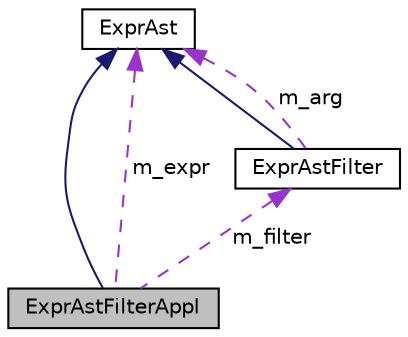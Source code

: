 digraph "ExprAstFilterAppl"
{
 // INTERACTIVE_SVG=YES
  edge [fontname="Helvetica",fontsize="10",labelfontname="Helvetica",labelfontsize="10"];
  node [fontname="Helvetica",fontsize="10",shape=record];
  Node2 [label="ExprAstFilterAppl",height=0.2,width=0.4,color="black", fillcolor="grey75", style="filled", fontcolor="black"];
  Node3 -> Node2 [dir="back",color="midnightblue",fontsize="10",style="solid",fontname="Helvetica"];
  Node3 [label="ExprAst",height=0.2,width=0.4,color="black", fillcolor="white", style="filled",URL="$dc/dfa/class_expr_ast.html",tooltip="Base class for all nodes in the abstract syntax tree of an expression. "];
  Node4 -> Node2 [dir="back",color="darkorchid3",fontsize="10",style="dashed",label=" m_filter" ,fontname="Helvetica"];
  Node4 [label="ExprAstFilter",height=0.2,width=0.4,color="black", fillcolor="white", style="filled",URL="$d4/d32/class_expr_ast_filter.html",tooltip="Class representing a filter in the AST. "];
  Node3 -> Node4 [dir="back",color="midnightblue",fontsize="10",style="solid",fontname="Helvetica"];
  Node3 -> Node4 [dir="back",color="darkorchid3",fontsize="10",style="dashed",label=" m_arg" ,fontname="Helvetica"];
  Node3 -> Node2 [dir="back",color="darkorchid3",fontsize="10",style="dashed",label=" m_expr" ,fontname="Helvetica"];
}
